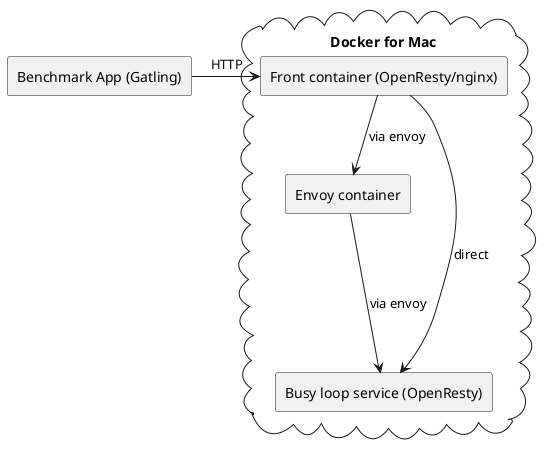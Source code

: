@startuml

agent bench as "Benchmark App (Gatling)"

cloud docker as "Docker for Mac" {
  agent front as "Front container (OpenResty/nginx)"
  agent envoy as "Envoy container"
  agent backend as "Busy loop service (OpenResty)"
}

bench -> front : HTTP
front --> envoy : "via envoy"
front ---> backend : "direct"
envoy ---> backend : "via envoy"

@enduml
